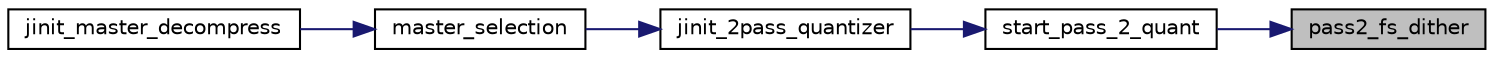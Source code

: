 digraph "pass2_fs_dither"
{
 // LATEX_PDF_SIZE
  bgcolor="transparent";
  edge [fontname="Helvetica",fontsize="10",labelfontname="Helvetica",labelfontsize="10"];
  node [fontname="Helvetica",fontsize="10",shape=record];
  rankdir="RL";
  Node119 [label="pass2_fs_dither",height=0.2,width=0.4,color="black", fillcolor="grey75", style="filled", fontcolor="black",tooltip=" "];
  Node119 -> Node120 [dir="back",color="midnightblue",fontsize="10",style="solid"];
  Node120 [label="start_pass_2_quant",height=0.2,width=0.4,color="black",URL="$jquant2_8c.html#a1ebbe294fe36c4601a734d6b9f5decd2",tooltip=" "];
  Node120 -> Node121 [dir="back",color="midnightblue",fontsize="10",style="solid"];
  Node121 [label="jinit_2pass_quantizer",height=0.2,width=0.4,color="black",URL="$jquant2_8c.html#aab797e70ea934dea0d6409dc428f1e4d",tooltip=" "];
  Node121 -> Node122 [dir="back",color="midnightblue",fontsize="10",style="solid"];
  Node122 [label="master_selection",height=0.2,width=0.4,color="black",URL="$jdmaster_8c.html#a440a4f3af47f35f6dd2a353329bc3baf",tooltip=" "];
  Node122 -> Node123 [dir="back",color="midnightblue",fontsize="10",style="solid"];
  Node123 [label="jinit_master_decompress",height=0.2,width=0.4,color="black",URL="$jdmaster_8c.html#a103160e5ec5fd80c654e74f633b14818",tooltip=" "];
}

